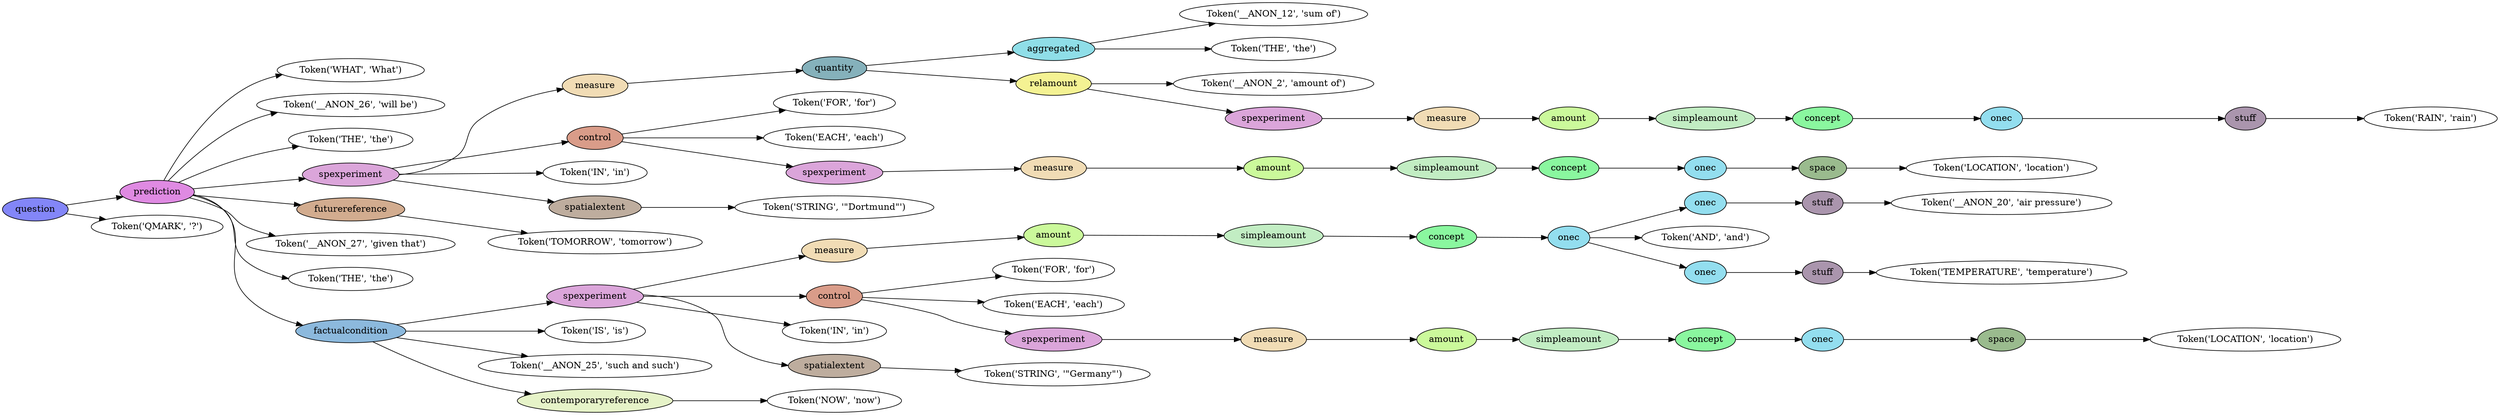 digraph G {
rankdir=LR;
0 [label="Token('WHAT', 'What')"];
1 [label="Token('__ANON_26', 'will be')"];
2 [label="Token('THE', 'the')"];
3 [label="Token('__ANON_12', 'sum of')"];
4 [label="Token('THE', 'the')"];
5 [fillcolor="#8fdee8", label=aggregated, style=filled];
5 -> 3;
5 -> 4;
6 [label="Token('__ANON_2', 'amount of')"];
7 [label="Token('RAIN', 'rain')"];
8 [fillcolor="#aa95ad", label=stuff, style=filled];
8 -> 7;
9 [fillcolor="#93deef", label=onec, style=filled];
9 -> 8;
10 [fillcolor="#8af79f", label=concept, style=filled];
10 -> 9;
11 [fillcolor="#c2edc3", label=simpleamount, style=filled];
11 -> 10;
12 [fillcolor="#cbf99b", label=amount, style=filled];
12 -> 11;
13 [fillcolor="#f1dcb5", label=measure, style=filled];
13 -> 12;
14 [fillcolor="#dba5da", label=spexperiment, style=filled];
14 -> 13;
15 [fillcolor="#f4f293", label=relamount, style=filled];
15 -> 6;
15 -> 14;
16 [fillcolor="#85b1bb", label=quantity, style=filled];
16 -> 5;
16 -> 15;
17 [fillcolor="#f1dcb5", label=measure, style=filled];
17 -> 16;
18 [label="Token('FOR', 'for')"];
19 [label="Token('EACH', 'each')"];
20 [label="Token('LOCATION', 'location')"];
21 [fillcolor="#9abb8e", label=space, style=filled];
21 -> 20;
22 [fillcolor="#93deef", label=onec, style=filled];
22 -> 21;
23 [fillcolor="#8af79f", label=concept, style=filled];
23 -> 22;
24 [fillcolor="#c2edc3", label=simpleamount, style=filled];
24 -> 23;
25 [fillcolor="#cbf99b", label=amount, style=filled];
25 -> 24;
26 [fillcolor="#f1dcb5", label=measure, style=filled];
26 -> 25;
27 [fillcolor="#dba5da", label=spexperiment, style=filled];
27 -> 26;
28 [fillcolor="#d99c89", label=control, style=filled];
28 -> 18;
28 -> 19;
28 -> 27;
29 [label="Token('IN', 'in')"];
30 [label="Token('STRING', '\"Dortmund\"')"];
31 [fillcolor="#bead9e", label=spatialextent, style=filled];
31 -> 30;
32 [fillcolor="#dba5da", label=spexperiment, style=filled];
32 -> 17;
32 -> 28;
32 -> 29;
32 -> 31;
33 [label="Token('TOMORROW', 'tomorrow')"];
34 [fillcolor="#d2ac8f", label=futurereference, style=filled];
34 -> 33;
35 [label="Token('__ANON_27', 'given that')"];
36 [label="Token('THE', 'the')"];
37 [label="Token('__ANON_20', 'air pressure')"];
38 [fillcolor="#aa95ad", label=stuff, style=filled];
38 -> 37;
39 [fillcolor="#93deef", label=onec, style=filled];
39 -> 38;
40 [label="Token('AND', 'and')"];
41 [label="Token('TEMPERATURE', 'temperature')"];
42 [fillcolor="#aa95ad", label=stuff, style=filled];
42 -> 41;
43 [fillcolor="#93deef", label=onec, style=filled];
43 -> 42;
44 [fillcolor="#93deef", label=onec, style=filled];
44 -> 39;
44 -> 40;
44 -> 43;
45 [fillcolor="#8af79f", label=concept, style=filled];
45 -> 44;
46 [fillcolor="#c2edc3", label=simpleamount, style=filled];
46 -> 45;
47 [fillcolor="#cbf99b", label=amount, style=filled];
47 -> 46;
48 [fillcolor="#f1dcb5", label=measure, style=filled];
48 -> 47;
49 [label="Token('FOR', 'for')"];
50 [label="Token('EACH', 'each')"];
51 [label="Token('LOCATION', 'location')"];
52 [fillcolor="#9abb8e", label=space, style=filled];
52 -> 51;
53 [fillcolor="#93deef", label=onec, style=filled];
53 -> 52;
54 [fillcolor="#8af79f", label=concept, style=filled];
54 -> 53;
55 [fillcolor="#c2edc3", label=simpleamount, style=filled];
55 -> 54;
56 [fillcolor="#cbf99b", label=amount, style=filled];
56 -> 55;
57 [fillcolor="#f1dcb5", label=measure, style=filled];
57 -> 56;
58 [fillcolor="#dba5da", label=spexperiment, style=filled];
58 -> 57;
59 [fillcolor="#d99c89", label=control, style=filled];
59 -> 49;
59 -> 50;
59 -> 58;
60 [label="Token('IN', 'in')"];
61 [label="Token('STRING', '\"Germany\"')"];
62 [fillcolor="#bead9e", label=spatialextent, style=filled];
62 -> 61;
63 [fillcolor="#dba5da", label=spexperiment, style=filled];
63 -> 48;
63 -> 59;
63 -> 60;
63 -> 62;
64 [label="Token('IS', 'is')"];
65 [label="Token('__ANON_25', 'such and such')"];
66 [label="Token('NOW', 'now')"];
67 [fillcolor="#e6f3c8", label=contemporaryreference, style=filled];
67 -> 66;
68 [fillcolor="#8cb9dd", label=factualcondition, style=filled];
68 -> 63;
68 -> 64;
68 -> 65;
68 -> 67;
69 [fillcolor="#df8ae2", label=prediction, style=filled];
69 -> 0;
69 -> 1;
69 -> 2;
69 -> 32;
69 -> 34;
69 -> 35;
69 -> 36;
69 -> 68;
70 [label="Token('QMARK', '?')"];
71 [fillcolor="#8386f8", label=question, style=filled];
71 -> 69;
71 -> 70;
}
